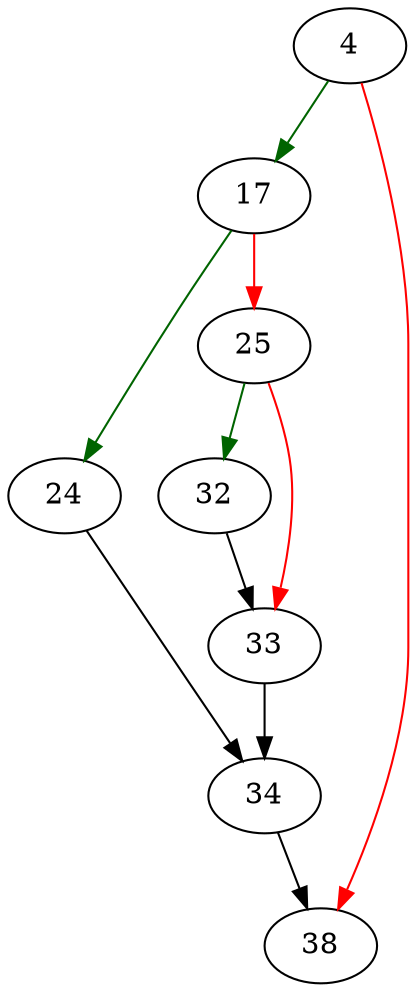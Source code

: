 strict digraph "notValid" {
	// Node definitions.
	4 [entry=true];
	17;
	38;
	24;
	25;
	34;
	32;
	33;

	// Edge definitions.
	4 -> 17 [
		color=darkgreen
		cond=true
	];
	4 -> 38 [
		color=red
		cond=false
	];
	17 -> 24 [
		color=darkgreen
		cond=true
	];
	17 -> 25 [
		color=red
		cond=false
	];
	24 -> 34;
	25 -> 32 [
		color=darkgreen
		cond=true
	];
	25 -> 33 [
		color=red
		cond=false
	];
	34 -> 38;
	32 -> 33;
	33 -> 34;
}